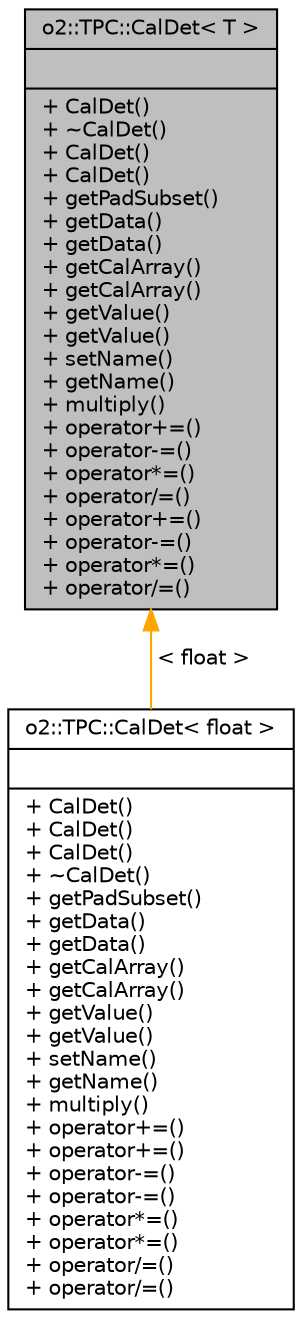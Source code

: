 digraph "o2::TPC::CalDet&lt; T &gt;"
{
 // INTERACTIVE_SVG=YES
  bgcolor="transparent";
  edge [fontname="Helvetica",fontsize="10",labelfontname="Helvetica",labelfontsize="10"];
  node [fontname="Helvetica",fontsize="10",shape=record];
  Node1 [label="{o2::TPC::CalDet\< T \>\n||+ CalDet()\l+ ~CalDet()\l+ CalDet()\l+ CalDet()\l+ getPadSubset()\l+ getData()\l+ getData()\l+ getCalArray()\l+ getCalArray()\l+ getValue()\l+ getValue()\l+ setName()\l+ getName()\l+ multiply()\l+ operator+=()\l+ operator-=()\l+ operator*=()\l+ operator/=()\l+ operator+=()\l+ operator-=()\l+ operator*=()\l+ operator/=()\l}",height=0.2,width=0.4,color="black", fillcolor="grey75", style="filled" fontcolor="black"];
  Node1 -> Node2 [dir="back",color="orange",fontsize="10",style="solid",label=" \< float \>" ,fontname="Helvetica"];
  Node2 [label="{o2::TPC::CalDet\< float \>\n||+ CalDet()\l+ CalDet()\l+ CalDet()\l+ ~CalDet()\l+ getPadSubset()\l+ getData()\l+ getData()\l+ getCalArray()\l+ getCalArray()\l+ getValue()\l+ getValue()\l+ setName()\l+ getName()\l+ multiply()\l+ operator+=()\l+ operator+=()\l+ operator-=()\l+ operator-=()\l+ operator*=()\l+ operator*=()\l+ operator/=()\l+ operator/=()\l}",height=0.2,width=0.4,color="black",URL="$d8/d6c/classo2_1_1TPC_1_1CalDet.html"];
}
